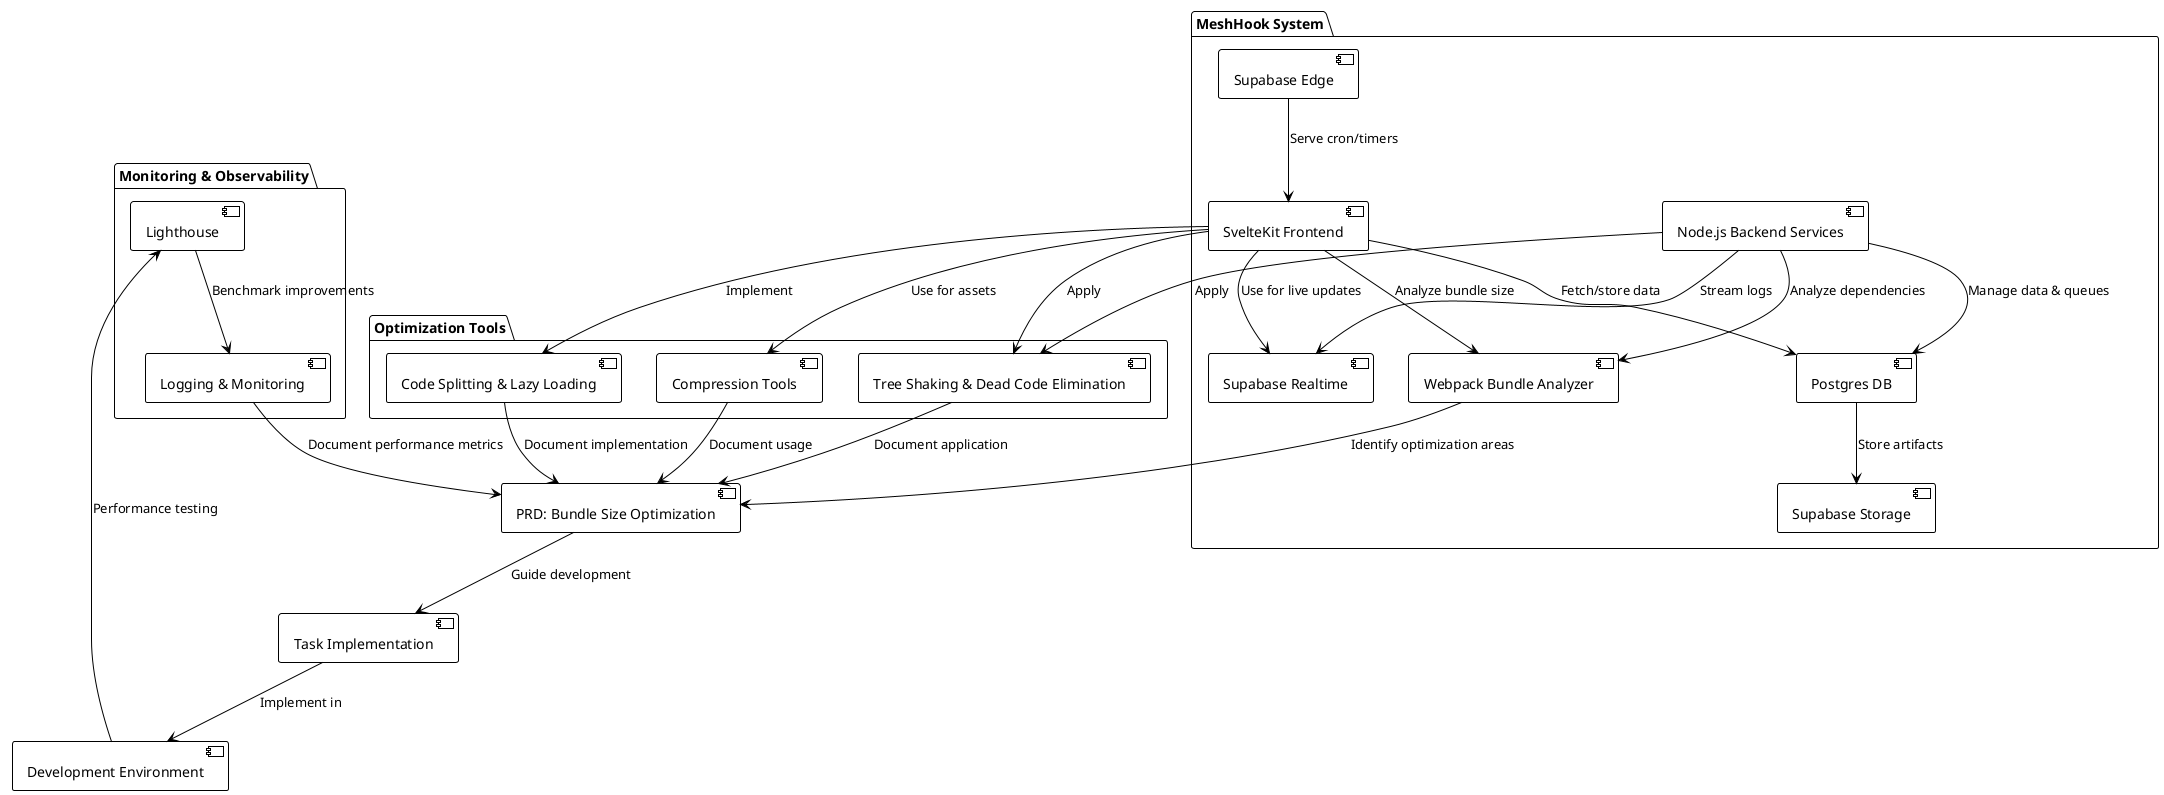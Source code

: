 @startuml
!theme plain

package "MeshHook System" {
    [SvelteKit Frontend] as Frontend
    [Supabase Realtime] as Realtime
    [Postgres DB] as Postgres
    [Node.js Backend Services] as Backend
    [Webpack Bundle Analyzer] as Analyzer
    [Supabase Storage] as Storage
    [Supabase Edge] as Edge
}

package "Optimization Tools" {
    [Code Splitting & Lazy Loading] as CodeSplitting
    [Compression Tools] as Compression
    [Tree Shaking & Dead Code Elimination] as TreeShaking
}

package "Monitoring & Observability" {
    [Lighthouse] as Lighthouse
    [Logging & Monitoring] as Logging
}

[PRD: Bundle Size Optimization] as PRD
[Development Environment] as DevEnv

Frontend --> Analyzer : Analyze bundle size
Frontend --> CodeSplitting : Implement
Frontend --> Compression : Use for assets
Frontend --> TreeShaking : Apply

Backend --> Analyzer : Analyze dependencies
Backend --> TreeShaking : Apply

Analyzer --> PRD : Identify optimization areas
CodeSplitting --> PRD : Document implementation
Compression --> PRD : Document usage
TreeShaking --> PRD : Document application

Frontend --> Realtime : Use for live updates
Frontend --> Postgres : Fetch/store data
Backend --> Postgres : Manage data & queues
Backend --> Realtime : Stream logs
Postgres --> Storage : Store artifacts
Edge --> Frontend : Serve cron/timers

PRD --> [Task Implementation] : Guide development
[Task Implementation] --> DevEnv : Implement in
DevEnv --> Lighthouse : Performance testing
Lighthouse --> Logging : Benchmark improvements

Logging --> PRD : Document performance metrics

@enduml